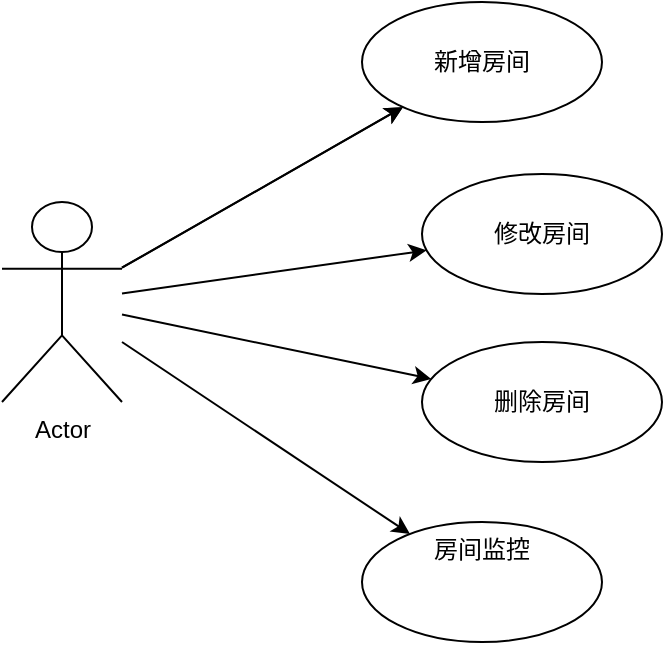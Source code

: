 <mxfile version="17.4.4" type="github">
  <diagram id="GYjsUdGKFCX6E71LOG4T" name="第 1 页">
    <mxGraphModel dx="1422" dy="698" grid="1" gridSize="10" guides="1" tooltips="1" connect="1" arrows="1" fold="1" page="1" pageScale="1" pageWidth="827" pageHeight="1169" math="0" shadow="0">
      <root>
        <mxCell id="0" />
        <mxCell id="1" parent="0" />
        <mxCell id="-EIhwpINamlwKlCdgpav-13" value="" style="rounded=0;orthogonalLoop=1;jettySize=auto;html=1;" edge="1" parent="1" source="-EIhwpINamlwKlCdgpav-17" target="-EIhwpINamlwKlCdgpav-18">
          <mxGeometry relative="1" as="geometry" />
        </mxCell>
        <mxCell id="-EIhwpINamlwKlCdgpav-14" value="" style="edgeStyle=none;rounded=0;orthogonalLoop=1;jettySize=auto;html=1;" edge="1" parent="1" source="-EIhwpINamlwKlCdgpav-17" target="-EIhwpINamlwKlCdgpav-18">
          <mxGeometry relative="1" as="geometry" />
        </mxCell>
        <mxCell id="-EIhwpINamlwKlCdgpav-15" value="" style="edgeStyle=none;rounded=0;orthogonalLoop=1;jettySize=auto;html=1;" edge="1" parent="1" source="-EIhwpINamlwKlCdgpav-17" target="-EIhwpINamlwKlCdgpav-19">
          <mxGeometry relative="1" as="geometry" />
        </mxCell>
        <mxCell id="-EIhwpINamlwKlCdgpav-16" value="" style="edgeStyle=none;rounded=0;orthogonalLoop=1;jettySize=auto;html=1;" edge="1" parent="1" source="-EIhwpINamlwKlCdgpav-17" target="-EIhwpINamlwKlCdgpav-21">
          <mxGeometry relative="1" as="geometry" />
        </mxCell>
        <mxCell id="-EIhwpINamlwKlCdgpav-28" value="" style="edgeStyle=none;rounded=0;orthogonalLoop=1;jettySize=auto;html=1;" edge="1" parent="1" source="-EIhwpINamlwKlCdgpav-17" target="-EIhwpINamlwKlCdgpav-27">
          <mxGeometry relative="1" as="geometry" />
        </mxCell>
        <mxCell id="-EIhwpINamlwKlCdgpav-17" value="Actor" style="shape=umlActor;verticalLabelPosition=bottom;verticalAlign=top;html=1;outlineConnect=0;" vertex="1" parent="1">
          <mxGeometry x="180" y="640" width="60" height="100" as="geometry" />
        </mxCell>
        <mxCell id="-EIhwpINamlwKlCdgpav-18" value="新增房间" style="ellipse;whiteSpace=wrap;html=1;verticalAlign=middle;align=center;" vertex="1" parent="1">
          <mxGeometry x="360" y="540" width="120" height="60" as="geometry" />
        </mxCell>
        <mxCell id="-EIhwpINamlwKlCdgpav-19" value="修改房间" style="ellipse;whiteSpace=wrap;html=1;verticalAlign=middle;" vertex="1" parent="1">
          <mxGeometry x="390" y="626" width="120" height="60" as="geometry" />
        </mxCell>
        <mxCell id="-EIhwpINamlwKlCdgpav-21" value="删除房间" style="ellipse;whiteSpace=wrap;html=1;verticalAlign=middle;" vertex="1" parent="1">
          <mxGeometry x="390" y="710" width="120" height="60" as="geometry" />
        </mxCell>
        <mxCell id="-EIhwpINamlwKlCdgpav-27" value="房间监控" style="ellipse;whiteSpace=wrap;html=1;verticalAlign=top;" vertex="1" parent="1">
          <mxGeometry x="360" y="800" width="120" height="60" as="geometry" />
        </mxCell>
      </root>
    </mxGraphModel>
  </diagram>
</mxfile>
